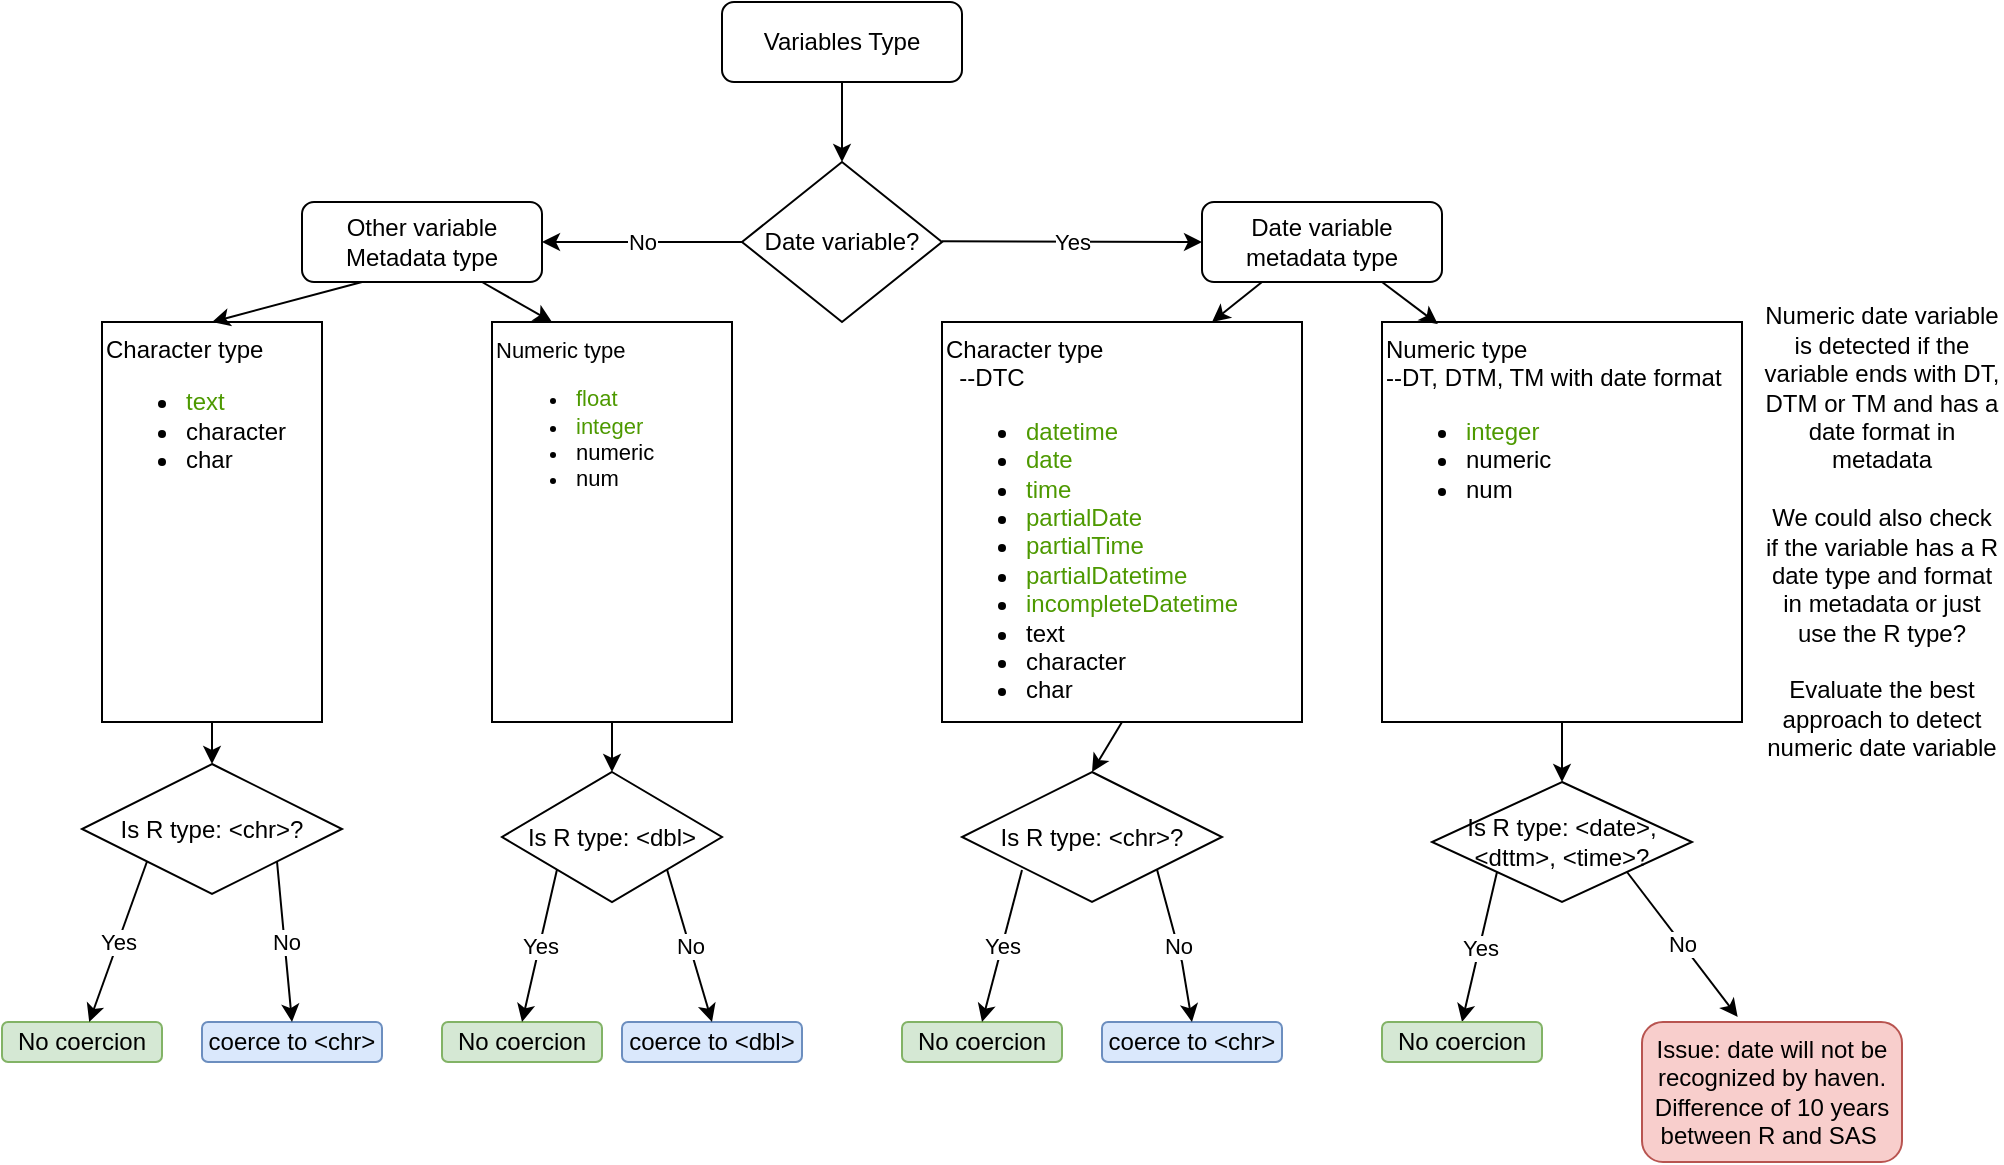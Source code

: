 <mxfile version="21.0.6" type="device"><diagram id="C5RBs43oDa-KdzZeNtuy" name="Page-1"><mxGraphModel dx="1149" dy="645" grid="1" gridSize="10" guides="1" tooltips="1" connect="1" arrows="1" fold="1" page="1" pageScale="1" pageWidth="1169" pageHeight="827" math="0" shadow="0"><root><mxCell id="WIyWlLk6GJQsqaUBKTNV-0"/><mxCell id="WIyWlLk6GJQsqaUBKTNV-1" parent="WIyWlLk6GJQsqaUBKTNV-0"/><mxCell id="WIyWlLk6GJQsqaUBKTNV-3" value="Variables Type" style="rounded=1;whiteSpace=wrap;html=1;fontSize=12;glass=0;strokeWidth=1;shadow=0;" parent="WIyWlLk6GJQsqaUBKTNV-1" vertex="1"><mxGeometry x="370" y="40" width="120" height="40" as="geometry"/></mxCell><mxCell id="jtx00tQL1h_MfDmvf1KL-4" value="Date variable?" style="rhombus;whiteSpace=wrap;html=1;" vertex="1" parent="WIyWlLk6GJQsqaUBKTNV-1"><mxGeometry x="380" y="120" width="100" height="80" as="geometry"/></mxCell><mxCell id="jtx00tQL1h_MfDmvf1KL-7" value="Other variable Metadata type" style="rounded=1;whiteSpace=wrap;html=1;" vertex="1" parent="WIyWlLk6GJQsqaUBKTNV-1"><mxGeometry x="160" y="140" width="120" height="40" as="geometry"/></mxCell><mxCell id="jtx00tQL1h_MfDmvf1KL-8" value="Date variable metadata type" style="rounded=1;whiteSpace=wrap;html=1;" vertex="1" parent="WIyWlLk6GJQsqaUBKTNV-1"><mxGeometry x="610" y="140" width="120" height="40" as="geometry"/></mxCell><mxCell id="jtx00tQL1h_MfDmvf1KL-9" value="Character type&lt;br&gt;&lt;ul&gt;&lt;li style=&quot;&quot;&gt;&lt;font color=&quot;#4d9900&quot;&gt;text&lt;/font&gt;&lt;/li&gt;&lt;li style=&quot;&quot;&gt;character&lt;/li&gt;&lt;li style=&quot;&quot;&gt;char&lt;/li&gt;&lt;/ul&gt;" style="shape=label;perimeter=rectanglePerimeter;whiteSpace=wrap;html=1;fixedSize=1;align=left;verticalAlign=top;" vertex="1" parent="WIyWlLk6GJQsqaUBKTNV-1"><mxGeometry x="60" y="200" width="110" height="200" as="geometry"/></mxCell><mxCell id="jtx00tQL1h_MfDmvf1KL-10" value="Numeric type&lt;br&gt;--DT, DTM, TM with date format&lt;br&gt;&lt;ul&gt;&lt;li&gt;&lt;font color=&quot;#4d9900&quot;&gt;integer&lt;/font&gt;&lt;/li&gt;&lt;li&gt;numeric&lt;/li&gt;&lt;li&gt;num&lt;/li&gt;&lt;/ul&gt;" style="shape=label;perimeter=rectanglePerimeter;whiteSpace=wrap;html=1;fixedSize=1;align=left;verticalAlign=top;" vertex="1" parent="WIyWlLk6GJQsqaUBKTNV-1"><mxGeometry x="700" y="200" width="180" height="200" as="geometry"/></mxCell><mxCell id="jtx00tQL1h_MfDmvf1KL-11" value="Character type&lt;br&gt;&amp;nbsp; --DTC&lt;br&gt;&lt;ul&gt;&lt;li&gt;&lt;font color=&quot;#4d9900&quot;&gt;datetime&lt;/font&gt;&lt;/li&gt;&lt;li&gt;&lt;font color=&quot;#4d9900&quot;&gt;date&lt;/font&gt;&lt;/li&gt;&lt;li&gt;&lt;font color=&quot;#4d9900&quot;&gt;time&lt;/font&gt;&lt;/li&gt;&lt;li&gt;&lt;font color=&quot;#4d9900&quot;&gt;partialDate&lt;/font&gt;&lt;/li&gt;&lt;li&gt;&lt;font color=&quot;#4d9900&quot;&gt;partialTime&lt;/font&gt;&lt;/li&gt;&lt;li&gt;&lt;font color=&quot;#4d9900&quot;&gt;partialDatetime&lt;/font&gt;&lt;/li&gt;&lt;li&gt;&lt;font color=&quot;#4d9900&quot;&gt;incompleteDatetime&lt;/font&gt;&lt;/li&gt;&lt;li&gt;text&lt;/li&gt;&lt;li&gt;character&lt;/li&gt;&lt;li&gt;char&lt;/li&gt;&lt;/ul&gt;" style="shape=label;perimeter=rectanglePerimeter;whiteSpace=wrap;html=1;fixedSize=1;verticalAlign=top;align=left;" vertex="1" parent="WIyWlLk6GJQsqaUBKTNV-1"><mxGeometry x="480" y="200" width="180" height="200" as="geometry"/></mxCell><mxCell id="jtx00tQL1h_MfDmvf1KL-13" value="&lt;font style=&quot;font-size: 11px;&quot;&gt;Numeric type&lt;br&gt;&lt;/font&gt;&lt;ul style=&quot;font-size: 11px;&quot;&gt;&lt;li style=&quot;&quot;&gt;&lt;font color=&quot;#4d9900&quot; style=&quot;font-size: 11px;&quot;&gt;float&lt;/font&gt;&lt;/li&gt;&lt;li style=&quot;&quot;&gt;&lt;font color=&quot;#4d9900&quot; style=&quot;font-size: 11px;&quot;&gt;integer&lt;/font&gt;&lt;/li&gt;&lt;li style=&quot;&quot;&gt;&lt;font style=&quot;font-size: 11px;&quot;&gt;numeric&lt;/font&gt;&lt;/li&gt;&lt;li style=&quot;&quot;&gt;&lt;font style=&quot;font-size: 11px;&quot;&gt;num&lt;/font&gt;&lt;/li&gt;&lt;/ul&gt;" style="shape=label;perimeter=rectanglePerimeter;whiteSpace=wrap;html=1;fixedSize=1;align=left;verticalAlign=top;" vertex="1" parent="WIyWlLk6GJQsqaUBKTNV-1"><mxGeometry x="255" y="200" width="120" height="200" as="geometry"/></mxCell><mxCell id="jtx00tQL1h_MfDmvf1KL-14" value="" style="endArrow=classic;html=1;rounded=0;entryX=0;entryY=0.5;entryDx=0;entryDy=0;" edge="1" parent="WIyWlLk6GJQsqaUBKTNV-1" target="jtx00tQL1h_MfDmvf1KL-8"><mxGeometry relative="1" as="geometry"><mxPoint x="480" y="159.66" as="sourcePoint"/><mxPoint x="580" y="159.66" as="targetPoint"/></mxGeometry></mxCell><mxCell id="jtx00tQL1h_MfDmvf1KL-15" value="Yes" style="edgeLabel;resizable=0;html=1;align=center;verticalAlign=middle;" connectable="0" vertex="1" parent="jtx00tQL1h_MfDmvf1KL-14"><mxGeometry relative="1" as="geometry"/></mxCell><mxCell id="jtx00tQL1h_MfDmvf1KL-16" value="" style="endArrow=classic;html=1;rounded=0;entryX=1;entryY=0.5;entryDx=0;entryDy=0;" edge="1" parent="WIyWlLk6GJQsqaUBKTNV-1" source="jtx00tQL1h_MfDmvf1KL-4" target="jtx00tQL1h_MfDmvf1KL-7"><mxGeometry relative="1" as="geometry"><mxPoint x="370" y="220" as="sourcePoint"/><mxPoint x="510" y="270" as="targetPoint"/></mxGeometry></mxCell><mxCell id="jtx00tQL1h_MfDmvf1KL-17" value="No" style="edgeLabel;resizable=0;html=1;align=center;verticalAlign=middle;" connectable="0" vertex="1" parent="jtx00tQL1h_MfDmvf1KL-16"><mxGeometry relative="1" as="geometry"/></mxCell><mxCell id="jtx00tQL1h_MfDmvf1KL-18" value="" style="endArrow=classic;html=1;rounded=0;entryX=0.5;entryY=0;entryDx=0;entryDy=0;exitX=0.5;exitY=1;exitDx=0;exitDy=0;" edge="1" parent="WIyWlLk6GJQsqaUBKTNV-1" source="WIyWlLk6GJQsqaUBKTNV-3" target="jtx00tQL1h_MfDmvf1KL-4"><mxGeometry width="50" height="50" relative="1" as="geometry"><mxPoint x="430" y="100" as="sourcePoint"/><mxPoint x="480" y="240" as="targetPoint"/></mxGeometry></mxCell><mxCell id="jtx00tQL1h_MfDmvf1KL-20" value="" style="endArrow=classic;html=1;rounded=0;exitX=0.25;exitY=1;exitDx=0;exitDy=0;entryX=0.5;entryY=0;entryDx=0;entryDy=0;" edge="1" parent="WIyWlLk6GJQsqaUBKTNV-1" source="jtx00tQL1h_MfDmvf1KL-7" target="jtx00tQL1h_MfDmvf1KL-9"><mxGeometry width="50" height="50" relative="1" as="geometry"><mxPoint x="410" y="250" as="sourcePoint"/><mxPoint x="460" y="200" as="targetPoint"/></mxGeometry></mxCell><mxCell id="jtx00tQL1h_MfDmvf1KL-21" value="" style="endArrow=classic;html=1;rounded=0;exitX=0.75;exitY=1;exitDx=0;exitDy=0;entryX=0.25;entryY=0;entryDx=0;entryDy=0;" edge="1" parent="WIyWlLk6GJQsqaUBKTNV-1" source="jtx00tQL1h_MfDmvf1KL-7" target="jtx00tQL1h_MfDmvf1KL-13"><mxGeometry width="50" height="50" relative="1" as="geometry"><mxPoint x="410" y="250" as="sourcePoint"/><mxPoint x="460" y="200" as="targetPoint"/></mxGeometry></mxCell><mxCell id="jtx00tQL1h_MfDmvf1KL-22" value="" style="endArrow=classic;html=1;rounded=0;exitX=0.25;exitY=1;exitDx=0;exitDy=0;entryX=0.75;entryY=0;entryDx=0;entryDy=0;" edge="1" parent="WIyWlLk6GJQsqaUBKTNV-1" source="jtx00tQL1h_MfDmvf1KL-8" target="jtx00tQL1h_MfDmvf1KL-11"><mxGeometry width="50" height="50" relative="1" as="geometry"><mxPoint x="410" y="250" as="sourcePoint"/><mxPoint x="460" y="200" as="targetPoint"/></mxGeometry></mxCell><mxCell id="jtx00tQL1h_MfDmvf1KL-23" value="" style="endArrow=classic;html=1;rounded=0;exitX=0.75;exitY=1;exitDx=0;exitDy=0;entryX=0.155;entryY=0.005;entryDx=0;entryDy=0;entryPerimeter=0;" edge="1" parent="WIyWlLk6GJQsqaUBKTNV-1" source="jtx00tQL1h_MfDmvf1KL-8" target="jtx00tQL1h_MfDmvf1KL-10"><mxGeometry width="50" height="50" relative="1" as="geometry"><mxPoint x="410" y="250" as="sourcePoint"/><mxPoint x="460" y="200" as="targetPoint"/></mxGeometry></mxCell><mxCell id="jtx00tQL1h_MfDmvf1KL-24" value="Is R type: &amp;lt;dbl&amp;gt;" style="rhombus;whiteSpace=wrap;html=1;" vertex="1" parent="WIyWlLk6GJQsqaUBKTNV-1"><mxGeometry x="260" y="425" width="110" height="65" as="geometry"/></mxCell><mxCell id="jtx00tQL1h_MfDmvf1KL-25" value="Is R type: &amp;lt;chr&amp;gt;?" style="rhombus;whiteSpace=wrap;html=1;" vertex="1" parent="WIyWlLk6GJQsqaUBKTNV-1"><mxGeometry x="50" y="421" width="130" height="65" as="geometry"/></mxCell><mxCell id="jtx00tQL1h_MfDmvf1KL-27" value="Is R type: &amp;lt;date&amp;gt;, &amp;lt;dttm&amp;gt;, &amp;lt;time&amp;gt;?" style="rhombus;whiteSpace=wrap;html=1;" vertex="1" parent="WIyWlLk6GJQsqaUBKTNV-1"><mxGeometry x="725" y="430" width="130" height="60" as="geometry"/></mxCell><mxCell id="jtx00tQL1h_MfDmvf1KL-28" value="No coercion" style="rounded=1;whiteSpace=wrap;html=1;fillColor=#d5e8d4;strokeColor=#82b366;" vertex="1" parent="WIyWlLk6GJQsqaUBKTNV-1"><mxGeometry x="10" y="550" width="80" height="20" as="geometry"/></mxCell><mxCell id="jtx00tQL1h_MfDmvf1KL-29" value="coerce to &amp;lt;chr&amp;gt;" style="rounded=1;whiteSpace=wrap;html=1;fillColor=#dae8fc;strokeColor=#6c8ebf;" vertex="1" parent="WIyWlLk6GJQsqaUBKTNV-1"><mxGeometry x="110" y="550" width="90" height="20" as="geometry"/></mxCell><mxCell id="jtx00tQL1h_MfDmvf1KL-30" value="No coercion" style="rounded=1;whiteSpace=wrap;html=1;fillColor=#d5e8d4;strokeColor=#82b366;" vertex="1" parent="WIyWlLk6GJQsqaUBKTNV-1"><mxGeometry x="230" y="550" width="80" height="20" as="geometry"/></mxCell><mxCell id="jtx00tQL1h_MfDmvf1KL-31" value="coerce to &amp;lt;dbl&amp;gt;" style="rounded=1;whiteSpace=wrap;html=1;fillColor=#dae8fc;strokeColor=#6c8ebf;" vertex="1" parent="WIyWlLk6GJQsqaUBKTNV-1"><mxGeometry x="320" y="550" width="90" height="20" as="geometry"/></mxCell><mxCell id="jtx00tQL1h_MfDmvf1KL-32" value="Is R type: &amp;lt;chr&amp;gt;?" style="rhombus;whiteSpace=wrap;html=1;" vertex="1" parent="WIyWlLk6GJQsqaUBKTNV-1"><mxGeometry x="490" y="425" width="130" height="65" as="geometry"/></mxCell><mxCell id="jtx00tQL1h_MfDmvf1KL-33" value="No coercion" style="rounded=1;whiteSpace=wrap;html=1;fillColor=#d5e8d4;strokeColor=#82b366;" vertex="1" parent="WIyWlLk6GJQsqaUBKTNV-1"><mxGeometry x="460" y="550" width="80" height="20" as="geometry"/></mxCell><mxCell id="jtx00tQL1h_MfDmvf1KL-34" value="coerce to &amp;lt;chr&amp;gt;" style="rounded=1;whiteSpace=wrap;html=1;fillColor=#dae8fc;strokeColor=#6c8ebf;" vertex="1" parent="WIyWlLk6GJQsqaUBKTNV-1"><mxGeometry x="560" y="550" width="90" height="20" as="geometry"/></mxCell><mxCell id="jtx00tQL1h_MfDmvf1KL-35" value="" style="endArrow=classic;html=1;rounded=0;exitX=0;exitY=1;exitDx=0;exitDy=0;" edge="1" parent="WIyWlLk6GJQsqaUBKTNV-1" source="jtx00tQL1h_MfDmvf1KL-25" target="jtx00tQL1h_MfDmvf1KL-28"><mxGeometry relative="1" as="geometry"><mxPoint x="390" y="520" as="sourcePoint"/><mxPoint x="490" y="520" as="targetPoint"/></mxGeometry></mxCell><mxCell id="jtx00tQL1h_MfDmvf1KL-36" value="Yes" style="edgeLabel;resizable=0;html=1;align=center;verticalAlign=middle;" connectable="0" vertex="1" parent="jtx00tQL1h_MfDmvf1KL-35"><mxGeometry relative="1" as="geometry"/></mxCell><mxCell id="jtx00tQL1h_MfDmvf1KL-37" value="" style="endArrow=classic;html=1;rounded=0;entryX=0.5;entryY=0;entryDx=0;entryDy=0;exitX=0;exitY=1;exitDx=0;exitDy=0;" edge="1" parent="WIyWlLk6GJQsqaUBKTNV-1" source="jtx00tQL1h_MfDmvf1KL-24" target="jtx00tQL1h_MfDmvf1KL-30"><mxGeometry relative="1" as="geometry"><mxPoint x="290" y="520" as="sourcePoint"/><mxPoint x="250" y="560" as="targetPoint"/></mxGeometry></mxCell><mxCell id="jtx00tQL1h_MfDmvf1KL-38" value="Yes" style="edgeLabel;resizable=0;html=1;align=center;verticalAlign=middle;" connectable="0" vertex="1" parent="jtx00tQL1h_MfDmvf1KL-37"><mxGeometry relative="1" as="geometry"/></mxCell><mxCell id="jtx00tQL1h_MfDmvf1KL-39" value="" style="endArrow=classic;html=1;rounded=0;entryX=0.5;entryY=0;entryDx=0;entryDy=0;" edge="1" parent="WIyWlLk6GJQsqaUBKTNV-1" target="jtx00tQL1h_MfDmvf1KL-33"><mxGeometry relative="1" as="geometry"><mxPoint x="520" y="474" as="sourcePoint"/><mxPoint x="522" y="550" as="targetPoint"/></mxGeometry></mxCell><mxCell id="jtx00tQL1h_MfDmvf1KL-40" value="Yes" style="edgeLabel;resizable=0;html=1;align=center;verticalAlign=middle;" connectable="0" vertex="1" parent="jtx00tQL1h_MfDmvf1KL-39"><mxGeometry relative="1" as="geometry"/></mxCell><mxCell id="jtx00tQL1h_MfDmvf1KL-41" value="" style="endArrow=classic;html=1;rounded=0;exitX=0;exitY=1;exitDx=0;exitDy=0;entryX=0.5;entryY=0;entryDx=0;entryDy=0;" edge="1" parent="WIyWlLk6GJQsqaUBKTNV-1" source="jtx00tQL1h_MfDmvf1KL-27" target="jtx00tQL1h_MfDmvf1KL-43"><mxGeometry relative="1" as="geometry"><mxPoint x="760" y="490" as="sourcePoint"/><mxPoint x="750" y="560" as="targetPoint"/></mxGeometry></mxCell><mxCell id="jtx00tQL1h_MfDmvf1KL-42" value="Yes" style="edgeLabel;resizable=0;html=1;align=center;verticalAlign=middle;" connectable="0" vertex="1" parent="jtx00tQL1h_MfDmvf1KL-41"><mxGeometry relative="1" as="geometry"/></mxCell><mxCell id="jtx00tQL1h_MfDmvf1KL-43" value="No coercion" style="rounded=1;whiteSpace=wrap;html=1;fillColor=#d5e8d4;strokeColor=#82b366;" vertex="1" parent="WIyWlLk6GJQsqaUBKTNV-1"><mxGeometry x="700" y="550" width="80" height="20" as="geometry"/></mxCell><mxCell id="jtx00tQL1h_MfDmvf1KL-44" value="" style="endArrow=classic;html=1;rounded=0;exitX=1;exitY=1;exitDx=0;exitDy=0;entryX=0.5;entryY=0;entryDx=0;entryDy=0;" edge="1" parent="WIyWlLk6GJQsqaUBKTNV-1" source="jtx00tQL1h_MfDmvf1KL-24" target="jtx00tQL1h_MfDmvf1KL-31"><mxGeometry relative="1" as="geometry"><mxPoint x="390" y="510" as="sourcePoint"/><mxPoint x="490" y="510" as="targetPoint"/></mxGeometry></mxCell><mxCell id="jtx00tQL1h_MfDmvf1KL-45" value="No" style="edgeLabel;resizable=0;html=1;align=center;verticalAlign=middle;" connectable="0" vertex="1" parent="jtx00tQL1h_MfDmvf1KL-44"><mxGeometry relative="1" as="geometry"/></mxCell><mxCell id="jtx00tQL1h_MfDmvf1KL-46" value="" style="endArrow=classic;html=1;rounded=0;entryX=0.5;entryY=0;entryDx=0;entryDy=0;exitX=1;exitY=1;exitDx=0;exitDy=0;" edge="1" parent="WIyWlLk6GJQsqaUBKTNV-1" source="jtx00tQL1h_MfDmvf1KL-25" target="jtx00tQL1h_MfDmvf1KL-29"><mxGeometry relative="1" as="geometry"><mxPoint x="140" y="470" as="sourcePoint"/><mxPoint x="240" y="470" as="targetPoint"/></mxGeometry></mxCell><mxCell id="jtx00tQL1h_MfDmvf1KL-47" value="No" style="edgeLabel;resizable=0;html=1;align=center;verticalAlign=middle;" connectable="0" vertex="1" parent="jtx00tQL1h_MfDmvf1KL-46"><mxGeometry relative="1" as="geometry"/></mxCell><mxCell id="jtx00tQL1h_MfDmvf1KL-50" value="" style="endArrow=classic;html=1;rounded=0;exitX=0.5;exitY=1;exitDx=0;exitDy=0;" edge="1" parent="WIyWlLk6GJQsqaUBKTNV-1" source="jtx00tQL1h_MfDmvf1KL-9" target="jtx00tQL1h_MfDmvf1KL-25"><mxGeometry width="50" height="50" relative="1" as="geometry"><mxPoint x="410" y="530" as="sourcePoint"/><mxPoint x="460" y="480" as="targetPoint"/></mxGeometry></mxCell><mxCell id="jtx00tQL1h_MfDmvf1KL-51" value="" style="endArrow=classic;html=1;rounded=0;exitX=0.5;exitY=1;exitDx=0;exitDy=0;entryX=0.5;entryY=0;entryDx=0;entryDy=0;" edge="1" parent="WIyWlLk6GJQsqaUBKTNV-1" source="jtx00tQL1h_MfDmvf1KL-13" target="jtx00tQL1h_MfDmvf1KL-24"><mxGeometry width="50" height="50" relative="1" as="geometry"><mxPoint x="410" y="530" as="sourcePoint"/><mxPoint x="460" y="480" as="targetPoint"/></mxGeometry></mxCell><mxCell id="jtx00tQL1h_MfDmvf1KL-52" value="" style="endArrow=classic;html=1;rounded=0;exitX=0.5;exitY=1;exitDx=0;exitDy=0;entryX=0.5;entryY=0;entryDx=0;entryDy=0;" edge="1" parent="WIyWlLk6GJQsqaUBKTNV-1" source="jtx00tQL1h_MfDmvf1KL-11" target="jtx00tQL1h_MfDmvf1KL-32"><mxGeometry width="50" height="50" relative="1" as="geometry"><mxPoint x="410" y="330" as="sourcePoint"/><mxPoint x="460" y="280" as="targetPoint"/></mxGeometry></mxCell><mxCell id="jtx00tQL1h_MfDmvf1KL-53" value="" style="endArrow=classic;html=1;rounded=0;exitX=1;exitY=1;exitDx=0;exitDy=0;entryX=0.5;entryY=0;entryDx=0;entryDy=0;" edge="1" parent="WIyWlLk6GJQsqaUBKTNV-1" source="jtx00tQL1h_MfDmvf1KL-32" target="jtx00tQL1h_MfDmvf1KL-34"><mxGeometry relative="1" as="geometry"><mxPoint x="600" y="490" as="sourcePoint"/><mxPoint x="700" y="490" as="targetPoint"/><Array as="points"><mxPoint x="600" y="520"/></Array></mxGeometry></mxCell><mxCell id="jtx00tQL1h_MfDmvf1KL-54" value="No" style="edgeLabel;resizable=0;html=1;align=center;verticalAlign=middle;" connectable="0" vertex="1" parent="jtx00tQL1h_MfDmvf1KL-53"><mxGeometry relative="1" as="geometry"/></mxCell><mxCell id="jtx00tQL1h_MfDmvf1KL-55" value="" style="endArrow=classic;html=1;rounded=0;exitX=0.5;exitY=1;exitDx=0;exitDy=0;entryX=0.5;entryY=0;entryDx=0;entryDy=0;" edge="1" parent="WIyWlLk6GJQsqaUBKTNV-1" source="jtx00tQL1h_MfDmvf1KL-10" target="jtx00tQL1h_MfDmvf1KL-27"><mxGeometry width="50" height="50" relative="1" as="geometry"><mxPoint x="410" y="330" as="sourcePoint"/><mxPoint x="460" y="280" as="targetPoint"/></mxGeometry></mxCell><mxCell id="jtx00tQL1h_MfDmvf1KL-56" value="Issue: date will not be recognized by haven. Difference of 10 years between R and SAS&amp;nbsp;" style="rounded=1;whiteSpace=wrap;html=1;fillColor=#f8cecc;strokeColor=#b85450;" vertex="1" parent="WIyWlLk6GJQsqaUBKTNV-1"><mxGeometry x="830" y="550" width="130" height="70" as="geometry"/></mxCell><mxCell id="jtx00tQL1h_MfDmvf1KL-57" value="" style="endArrow=classic;html=1;rounded=0;exitX=1;exitY=1;exitDx=0;exitDy=0;entryX=0.368;entryY=-0.036;entryDx=0;entryDy=0;entryPerimeter=0;" edge="1" parent="WIyWlLk6GJQsqaUBKTNV-1" source="jtx00tQL1h_MfDmvf1KL-27" target="jtx00tQL1h_MfDmvf1KL-56"><mxGeometry relative="1" as="geometry"><mxPoint x="390" y="390" as="sourcePoint"/><mxPoint x="490" y="390" as="targetPoint"/></mxGeometry></mxCell><mxCell id="jtx00tQL1h_MfDmvf1KL-58" value="No" style="edgeLabel;resizable=0;html=1;align=center;verticalAlign=middle;" connectable="0" vertex="1" parent="jtx00tQL1h_MfDmvf1KL-57"><mxGeometry relative="1" as="geometry"/></mxCell><mxCell id="jtx00tQL1h_MfDmvf1KL-59" value="Numeric date variable is detected if the variable ends with DT, DTM or TM and has a date format in metadata&lt;br&gt;&lt;br&gt;We could also check if the variable has a R date type and format in metadata or just use the R type?&lt;br&gt;&lt;br&gt;Evaluate the best approach to detect numeric date variable" style="text;html=1;strokeColor=none;fillColor=none;align=center;verticalAlign=middle;whiteSpace=wrap;rounded=0;" vertex="1" parent="WIyWlLk6GJQsqaUBKTNV-1"><mxGeometry x="890" y="185" width="120" height="240" as="geometry"/></mxCell></root></mxGraphModel></diagram></mxfile>
